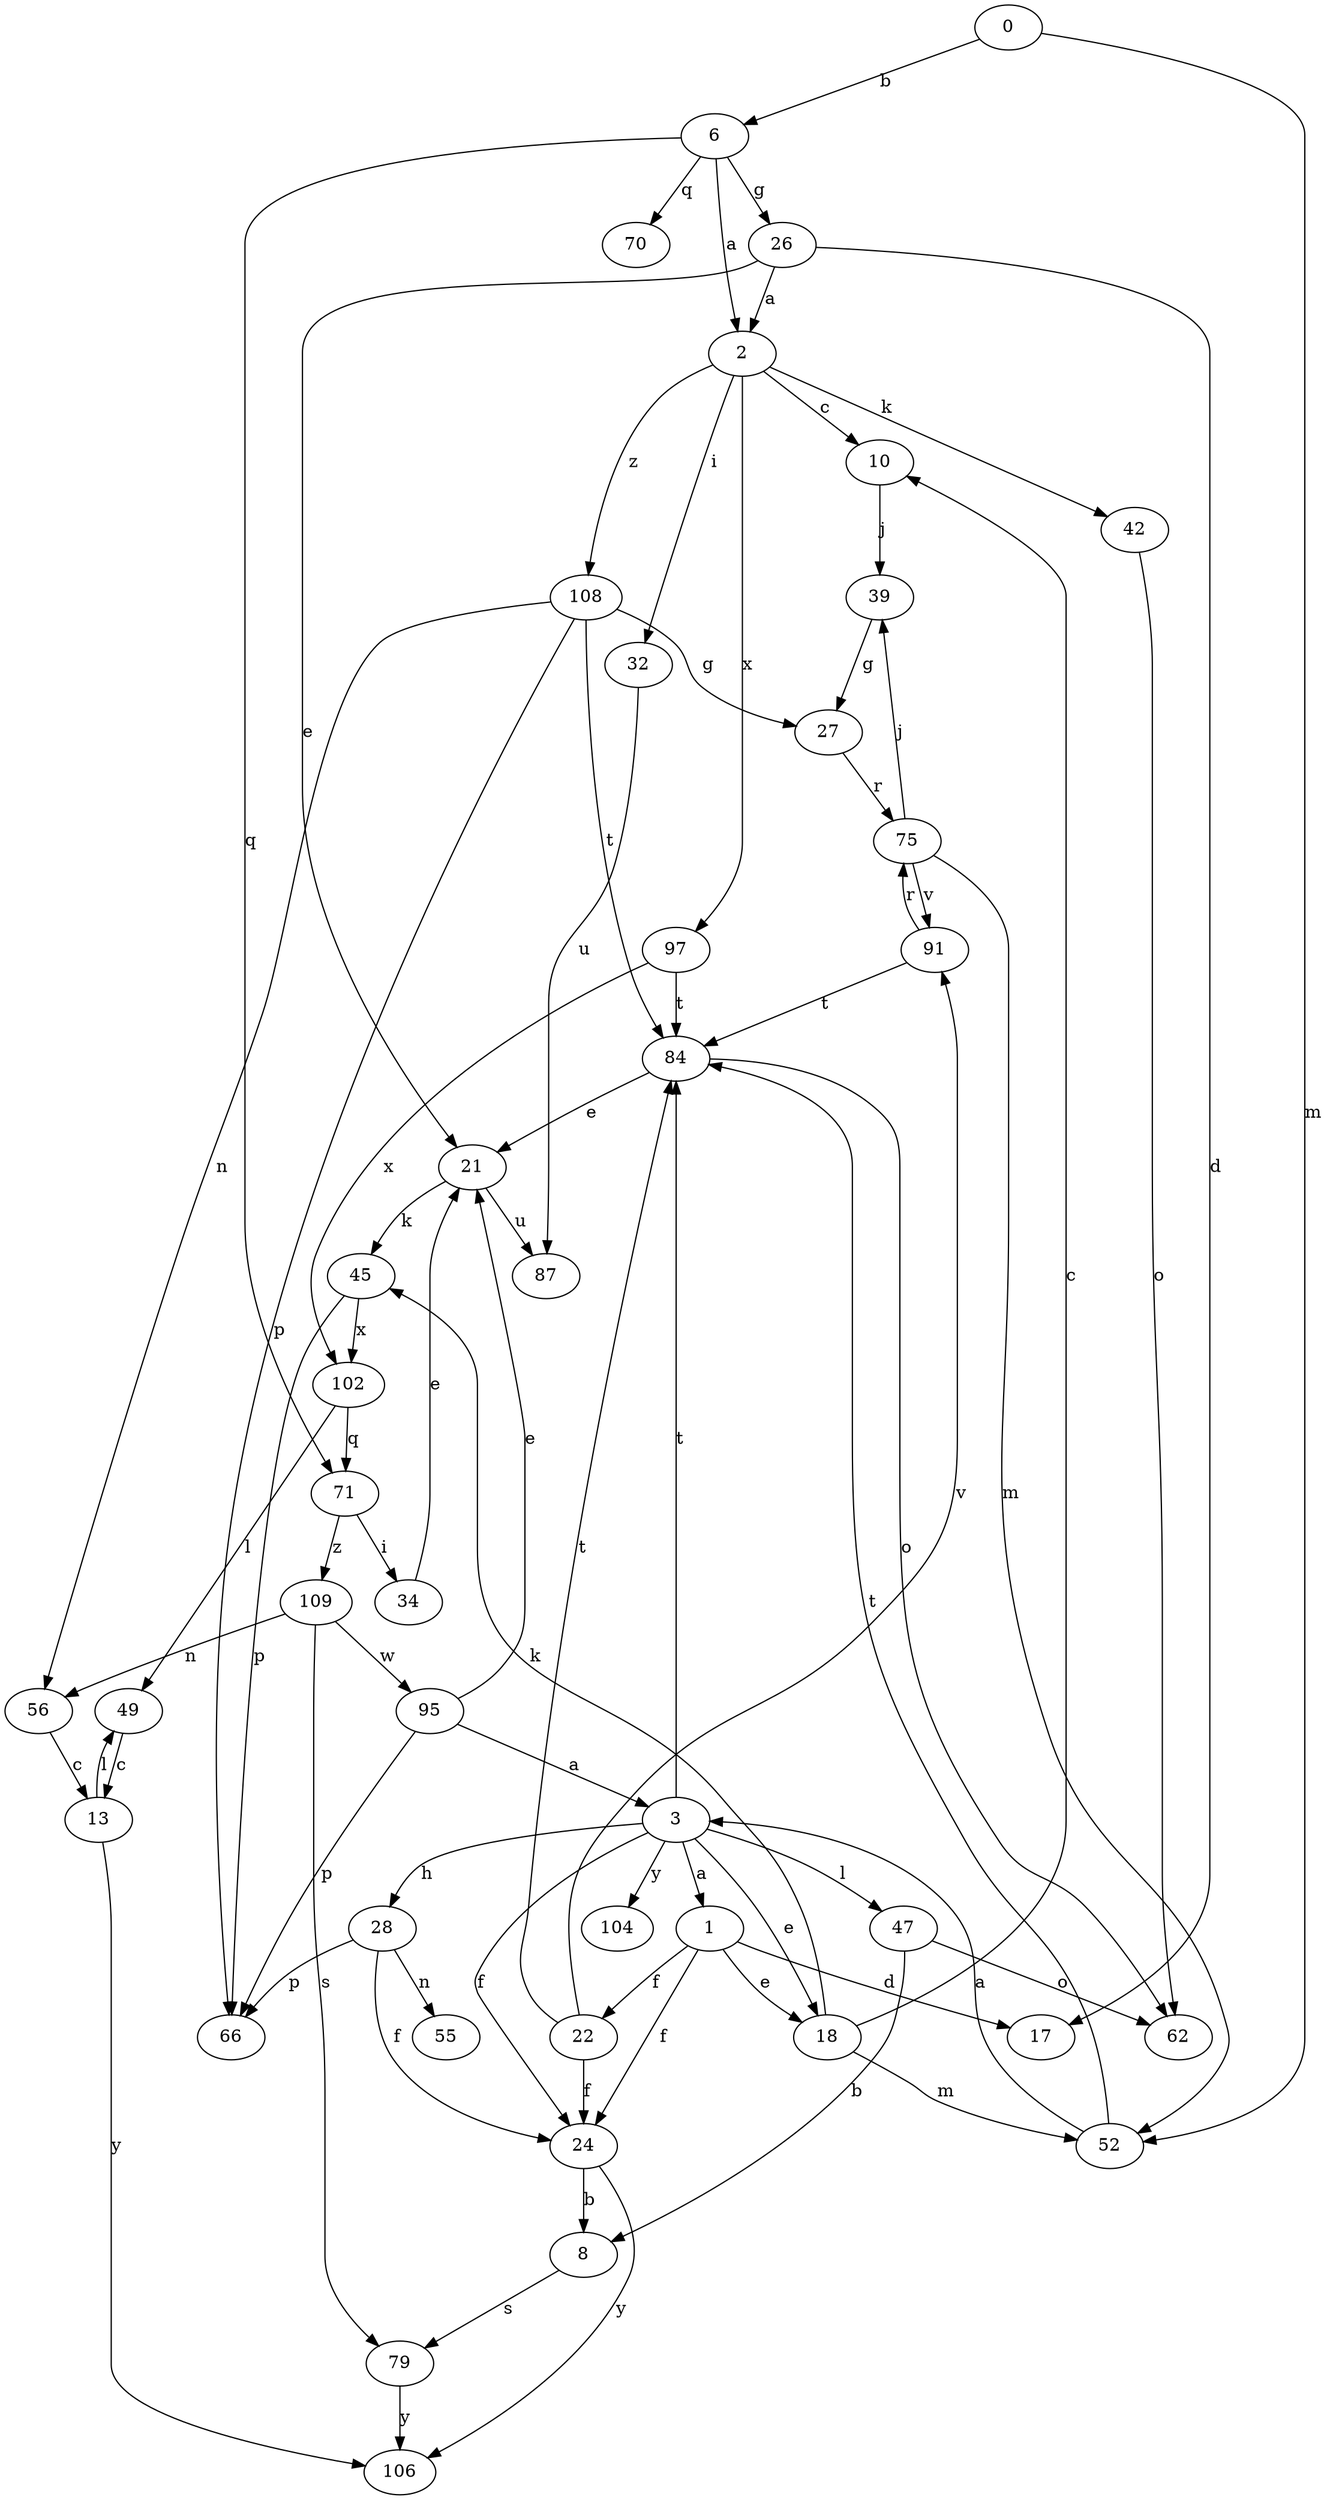 strict digraph  {
0;
1;
2;
3;
6;
8;
10;
13;
17;
18;
21;
22;
24;
26;
27;
28;
32;
34;
39;
42;
45;
47;
49;
52;
55;
56;
62;
66;
70;
71;
75;
79;
84;
87;
91;
95;
97;
102;
104;
106;
108;
109;
0 -> 6  [label=b];
0 -> 52  [label=m];
1 -> 17  [label=d];
1 -> 18  [label=e];
1 -> 22  [label=f];
1 -> 24  [label=f];
2 -> 10  [label=c];
2 -> 32  [label=i];
2 -> 42  [label=k];
2 -> 97  [label=x];
2 -> 108  [label=z];
3 -> 1  [label=a];
3 -> 18  [label=e];
3 -> 24  [label=f];
3 -> 28  [label=h];
3 -> 47  [label=l];
3 -> 84  [label=t];
3 -> 104  [label=y];
6 -> 2  [label=a];
6 -> 26  [label=g];
6 -> 70  [label=q];
6 -> 71  [label=q];
8 -> 79  [label=s];
10 -> 39  [label=j];
13 -> 49  [label=l];
13 -> 106  [label=y];
18 -> 10  [label=c];
18 -> 45  [label=k];
18 -> 52  [label=m];
21 -> 45  [label=k];
21 -> 87  [label=u];
22 -> 24  [label=f];
22 -> 84  [label=t];
22 -> 91  [label=v];
24 -> 8  [label=b];
24 -> 106  [label=y];
26 -> 2  [label=a];
26 -> 17  [label=d];
26 -> 21  [label=e];
27 -> 75  [label=r];
28 -> 24  [label=f];
28 -> 55  [label=n];
28 -> 66  [label=p];
32 -> 87  [label=u];
34 -> 21  [label=e];
39 -> 27  [label=g];
42 -> 62  [label=o];
45 -> 66  [label=p];
45 -> 102  [label=x];
47 -> 8  [label=b];
47 -> 62  [label=o];
49 -> 13  [label=c];
52 -> 3  [label=a];
52 -> 84  [label=t];
56 -> 13  [label=c];
71 -> 34  [label=i];
71 -> 109  [label=z];
75 -> 39  [label=j];
75 -> 52  [label=m];
75 -> 91  [label=v];
79 -> 106  [label=y];
84 -> 21  [label=e];
84 -> 62  [label=o];
91 -> 75  [label=r];
91 -> 84  [label=t];
95 -> 3  [label=a];
95 -> 21  [label=e];
95 -> 66  [label=p];
97 -> 84  [label=t];
97 -> 102  [label=x];
102 -> 49  [label=l];
102 -> 71  [label=q];
108 -> 27  [label=g];
108 -> 56  [label=n];
108 -> 66  [label=p];
108 -> 84  [label=t];
109 -> 56  [label=n];
109 -> 79  [label=s];
109 -> 95  [label=w];
}
